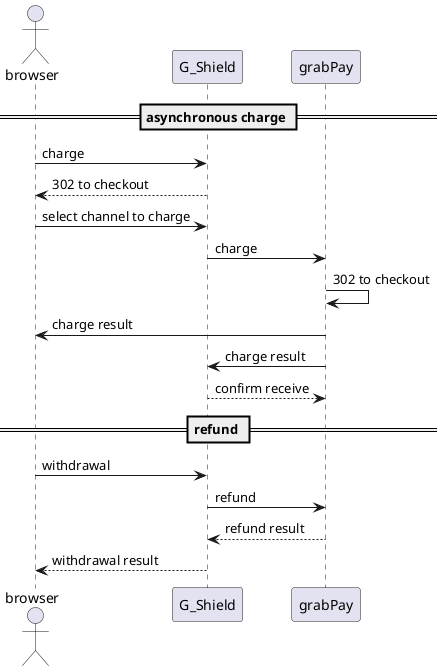 @startuml
actor browser
== asynchronous charge ==
browser -> G_Shield: charge
G_Shield --> browser: 302 to checkout
browser -> G_Shield: select channel to charge
G_Shield -> grabPay: charge
grabPay -> grabPay: 302 to checkout
grabPay -> browser: charge result
grabPay -> G_Shield: charge result
G_Shield --> grabPay: confirm receive

== refund ==
browser -> G_Shield: withdrawal
G_Shield -> grabPay: refund
grabPay --> G_Shield: refund result
G_Shield --> browser: withdrawal result

@enduml